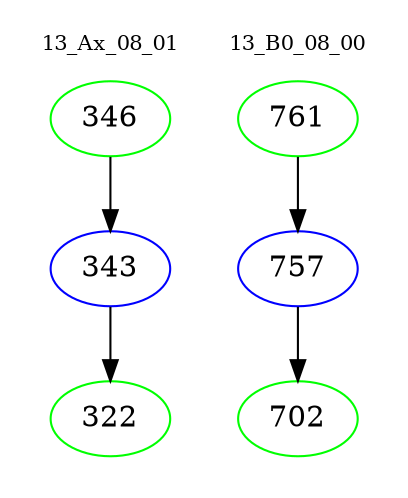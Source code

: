 digraph{
subgraph cluster_0 {
color = white
label = "13_Ax_08_01";
fontsize=10;
T0_346 [label="346", color="green"]
T0_346 -> T0_343 [color="black"]
T0_343 [label="343", color="blue"]
T0_343 -> T0_322 [color="black"]
T0_322 [label="322", color="green"]
}
subgraph cluster_1 {
color = white
label = "13_B0_08_00";
fontsize=10;
T1_761 [label="761", color="green"]
T1_761 -> T1_757 [color="black"]
T1_757 [label="757", color="blue"]
T1_757 -> T1_702 [color="black"]
T1_702 [label="702", color="green"]
}
}
